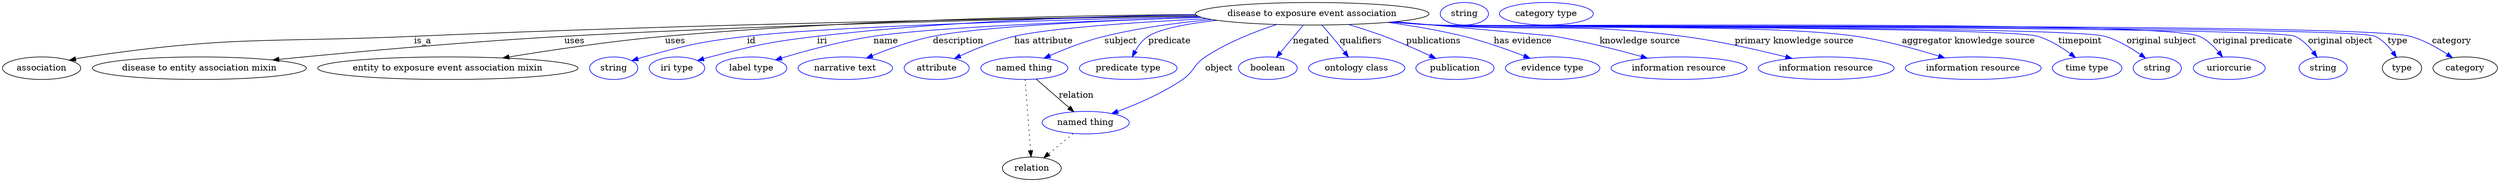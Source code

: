 digraph {
	graph [bb="0,0,3981.7,283"];
	node [label="\N"];
	"disease to exposure event association"	[height=0.5,
		label="disease to exposure event association",
		pos="2088.4,265",
		width=5.1815];
	association	[height=0.5,
		pos="62.394,178",
		width=1.7332];
	"disease to exposure event association" -> association	[label=is_a,
		lp="669.39,221.5",
		pos="e,106.48,190.8 1904.8,261.79 1632.1,257.99 1104,248.65 655.39,229 423.15,218.83 363.28,230.53 133.39,196 127.91,195.18 122.23,194.14 \
116.57,192.98"];
	"disease to entity association mixin"	[height=0.5,
		pos="313.39,178",
		width=4.7482];
	"disease to exposure event association" -> "disease to entity association mixin"	[label=uses,
		lp="911.89,221.5",
		pos="e,430.57,191.15 1905.1,261.61 1670.8,257.87 1252.7,248.89 895.39,229 738.59,220.27 558.52,203.8 440.71,192.16"];
	"entity to exposure event association mixin"	[height=0.5,
		pos="710.39,178",
		width=5.7773];
	"disease to exposure event association" -> "entity to exposure event association mixin"	[label=uses,
		lp="1072.9,221.5",
		pos="e,797.9,194.35 1902.1,263.81 1695.1,262.18 1351.2,255.22 1056.4,229 972.12,221.5 877.04,207.35 807.9,196.01"];
	id	[color=blue,
		height=0.5,
		label=string,
		pos="974.39,178",
		width=1.0652];
	"disease to exposure event association" -> id	[color=blue,
		label=id,
		lp="1194.4,221.5",
		pos="e,1003.4,190.01 1908.1,260.38 1686.1,255.33 1321.9,244.96 1187.4,229 1113.1,220.19 1094.5,215.87 1022.4,196 1019.3,195.14 1016.1,\
194.18 1012.9,193.17",
		style=solid];
	iri	[color=blue,
		height=0.5,
		label="iri type",
		pos="1075.4,178",
		width=1.2277];
	"disease to exposure event association" -> iri	[color=blue,
		label=iri,
		lp="1307.4,221.5",
		pos="e,1108.3,190.23 1902.5,263.41 1742.2,261.07 1504.8,253.25 1299.4,229 1222.5,219.93 1203.4,215.19 1128.4,196 1125,195.14 1121.5,194.18 \
1118.1,193.17",
		style=solid];
	name	[color=blue,
		height=0.5,
		label="label type",
		pos="1194.4,178",
		width=1.5707];
	"disease to exposure event association" -> name	[color=blue,
		label=name,
		lp="1409.4,221.5",
		pos="e,1232.8,191.29 1911.8,259.19 1738.4,253.74 1486.3,243.66 1389.4,229 1338.5,221.3 1281.7,205.93 1242.6,194.25",
		style=solid];
	description	[color=blue,
		height=0.5,
		label="narrative text",
		pos="1344.4,178",
		width=2.0943];
	"disease to exposure event association" -> description	[color=blue,
		label=description,
		lp="1523.9,221.5",
		pos="e,1377.9,194.13 1911,259.36 1762.3,254.44 1562.1,245.09 1483.4,229 1450.3,222.23 1414.4,209.18 1387.4,198.11",
		style=solid];
	"has attribute"	[color=blue,
		height=0.5,
		label=attribute,
		pos="1489.4,178",
		width=1.4443];
	"disease to exposure event association" -> "has attribute"	[color=blue,
		label="has attribute",
		lp="1660.4,221.5",
		pos="e,1517.6,193.33 1920.4,257.1 1807.8,251.43 1670,242.17 1613.4,229 1583.3,221.99 1550.9,208.73 1526.8,197.62",
		style=solid];
	subject	[color=blue,
		height=0.5,
		label="named thing",
		pos="1629.4,178",
		width=1.9318];
	"disease to exposure event association" -> subject	[color=blue,
		label=subject,
		lp="1783.4,221.5",
		pos="e,1661,194.08 1928.2,255.73 1873.5,250.63 1812.3,242.36 1757.4,229 1727.4,221.7 1695.1,209.01 1670.4,198.25",
		style=solid];
	predicate	[color=blue,
		height=0.5,
		label="predicate type",
		pos="1795.4,178",
		width=2.1665];
	"disease to exposure event association" -> predicate	[color=blue,
		label=predicate,
		lp="1861.4,221.5",
		pos="e,1801.9,196.2 1936.9,254.5 1890.5,249.27 1846.6,241.25 1827.4,229 1818.5,223.33 1811.6,214.19 1806.5,205.27",
		style=solid];
	object	[color=blue,
		height=0.5,
		label="named thing",
		pos="1727.4,91",
		width=1.9318];
	"disease to exposure event association" -> object	[color=blue,
		label=object,
		lp="1940.4,178",
		pos="e,1769,105.47 2031.6,247.72 1997.2,236.32 1953.3,219.01 1918.4,196 1899.5,183.54 1901.1,172.77 1882.4,160 1850.3,138.07 1810,120.64 \
1778.5,108.92",
		style=solid];
	negated	[color=blue,
		height=0.5,
		label=boolean,
		pos="2018.4,178",
		width=1.2999];
	"disease to exposure event association" -> negated	[color=blue,
		label=negated,
		lp="2087.4,221.5",
		pos="e,2031.8,195.31 2074.2,246.8 2063.9,234.23 2049.7,217.01 2038.2,203.08",
		style=solid];
	qualifiers	[color=blue,
		height=0.5,
		label="ontology class",
		pos="2159.4,178",
		width=2.1304];
	"disease to exposure event association" -> qualifiers	[color=blue,
		label=qualifiers,
		lp="2166.9,221.5",
		pos="e,2146.7,195.93 2104.6,246.79 2109.8,241.2 2115.4,234.91 2120.4,229 2127.1,221.01 2134.3,212.07 2140.5,203.97",
		style=solid];
	publications	[color=blue,
		height=0.5,
		label=publication,
		pos="2316.4,178",
		width=1.7332];
	"disease to exposure event association" -> publications	[color=blue,
		label=publications,
		lp="2283.4,221.5",
		pos="e,2285.9,193.86 2147,247.89 2165.5,242.38 2186,235.86 2204.4,229 2228.8,219.91 2255.4,208.1 2276.6,198.24",
		style=solid];
	"has evidence"	[color=blue,
		height=0.5,
		label="evidence type",
		pos="2472.4,178",
		width=2.0943];
	"disease to exposure event association" -> "has evidence"	[color=blue,
		label="has evidence",
		lp="2425.9,221.5",
		pos="e,2436.5,193.96 2209.8,251.31 2248.9,245.94 2292.3,238.65 2331.4,229 2364,220.96 2399.5,208.31 2426.8,197.75",
		style=solid];
	"knowledge source"	[color=blue,
		height=0.5,
		label="information resource",
		pos="2674.4,178",
		width=3.015];
	"disease to exposure event association" -> "knowledge source"	[color=blue,
		label="knowledge source",
		lp="2612.9,221.5",
		pos="e,2624,194.07 2222.2,252.43 2329.3,243.09 2463.7,231.16 2476.4,229 2523.1,221.05 2574.9,207.79 2613.9,196.92",
		style=solid];
	"primary knowledge source"	[color=blue,
		height=0.5,
		label="information resource",
		pos="2909.4,178",
		width=3.015];
	"disease to exposure event association" -> "primary knowledge source"	[color=blue,
		label="primary knowledge source",
		lp="2859.4,221.5",
		pos="e,2855,193.66 2217.8,252.02 2240,250.18 2262.8,248.42 2284.4,247 2460.6,235.37 2506.3,252 2681.4,229 2737.4,221.65 2799.9,207.5 \
2845.3,196.12",
		style=solid];
	"aggregator knowledge source"	[color=blue,
		height=0.5,
		label="information resource",
		pos="3144.4,178",
		width=3.015];
	"disease to exposure event association" -> "aggregator knowledge source"	[color=blue,
		label="aggregator knowledge source",
		lp="3137.9,221.5",
		pos="e,3099.2,194.38 2215.9,251.83 2238.7,249.97 2262.2,248.26 2284.4,247 2434,238.52 2810.1,250.6 2958.4,229 3003.2,222.48 3052.6,208.89 \
3089.2,197.52",
		style=solid];
	timepoint	[color=blue,
		height=0.5,
		label="time type",
		pos="3326.4,178",
		width=1.5346];
	"disease to exposure event association" -> timepoint	[color=blue,
		label=timepoint,
		lp="3316.4,221.5",
		pos="e,3308,194.99 2214.8,251.77 2238,249.89 2261.9,248.19 2284.4,247 2337.9,244.18 3197.1,244.54 3248.4,229 3267,223.36 3285.4,211.89 \
3299.7,201.36",
		style=solid];
	"original subject"	[color=blue,
		height=0.5,
		label=string,
		pos="3438.4,178",
		width=1.0652];
	"disease to exposure event association" -> "original subject"	[color=blue,
		label="original subject",
		lp="3445.4,221.5",
		pos="e,3420,194.04 2214.8,251.73 2237.9,249.86 2261.9,248.16 2284.4,247 2343.8,243.93 3298.2,245.42 3355.4,229 3375.7,223.18 3396,211.07 \
3411.5,200.22",
		style=solid];
	"original predicate"	[color=blue,
		height=0.5,
		label=uriorcurie,
		pos="3553.4,178",
		width=1.5887];
	"disease to exposure event association" -> "original predicate"	[color=blue,
		label="original predicate",
		lp="3590.9,221.5",
		pos="e,3542.6,195.86 2214.6,251.71 2237.8,249.84 2261.8,248.15 2284.4,247 2352.1,243.57 3443.2,256.06 3505.4,229 3517.6,223.68 3528.3,\
213.58 3536.4,203.84",
		style=solid];
	"original object"	[color=blue,
		height=0.5,
		label=string,
		pos="3703.4,178",
		width=1.0652];
	"disease to exposure event association" -> "original object"	[color=blue,
		label="original object",
		lp="3730.9,221.5",
		pos="e,3693.6,195.84 2214.3,251.7 2237.6,249.82 2261.7,248.13 2284.4,247 2322.5,245.1 3623.6,244.76 3658.4,229 3670.1,223.71 3680,213.75 \
3687.6,204.11",
		style=solid];
	type	[height=0.5,
		pos="3829.4,178",
		width=0.86659];
	"disease to exposure event association" -> type	[color=blue,
		label=type,
		lp="3822.4,221.5",
		pos="e,3820.5,195.34 2214.3,251.68 2237.6,249.8 2261.7,248.12 2284.4,247 2326.1,244.95 3748.6,246.63 3786.4,229 3798,223.61 3807.6,213.45 \
3814.8,203.68",
		style=solid];
	category	[height=0.5,
		pos="3930.4,178",
		width=1.4263];
	"disease to exposure event association" -> category	[color=blue,
		label=category,
		lp="3908.9,221.5",
		pos="e,3910,194.56 2214.3,251.68 2237.6,249.8 2261.7,248.11 2284.4,247 2370.9,242.76 3758.8,251.6 3842.4,229 3863.6,223.27 3885,211.23 \
3901.5,200.41",
		style=solid];
	subject -> object	[label=relation,
		lp="1712.4,134.5",
		pos="e,1708.6,108.34 1648.3,160.61 1663.2,147.68 1684.2,129.47 1700.8,115.07"];
	relation	[height=0.5,
		pos="1641.4,18",
		width=1.2999];
	subject -> relation	[pos="e,1640.1,36.188 1630.7,159.79 1632.8,132.48 1636.8,78.994 1639.3,46.38",
		style=dotted];
	object -> relation	[pos="e,1660.3,34.647 1707.4,73.533 1695.8,63.922 1681,51.669 1668.3,41.213",
		style=dotted];
	association_type	[color=blue,
		height=0.5,
		label=string,
		pos="2331.4,265",
		width=1.0652];
	association_category	[color=blue,
		height=0.5,
		label="category type",
		pos="2462.4,265",
		width=2.0762];
}
